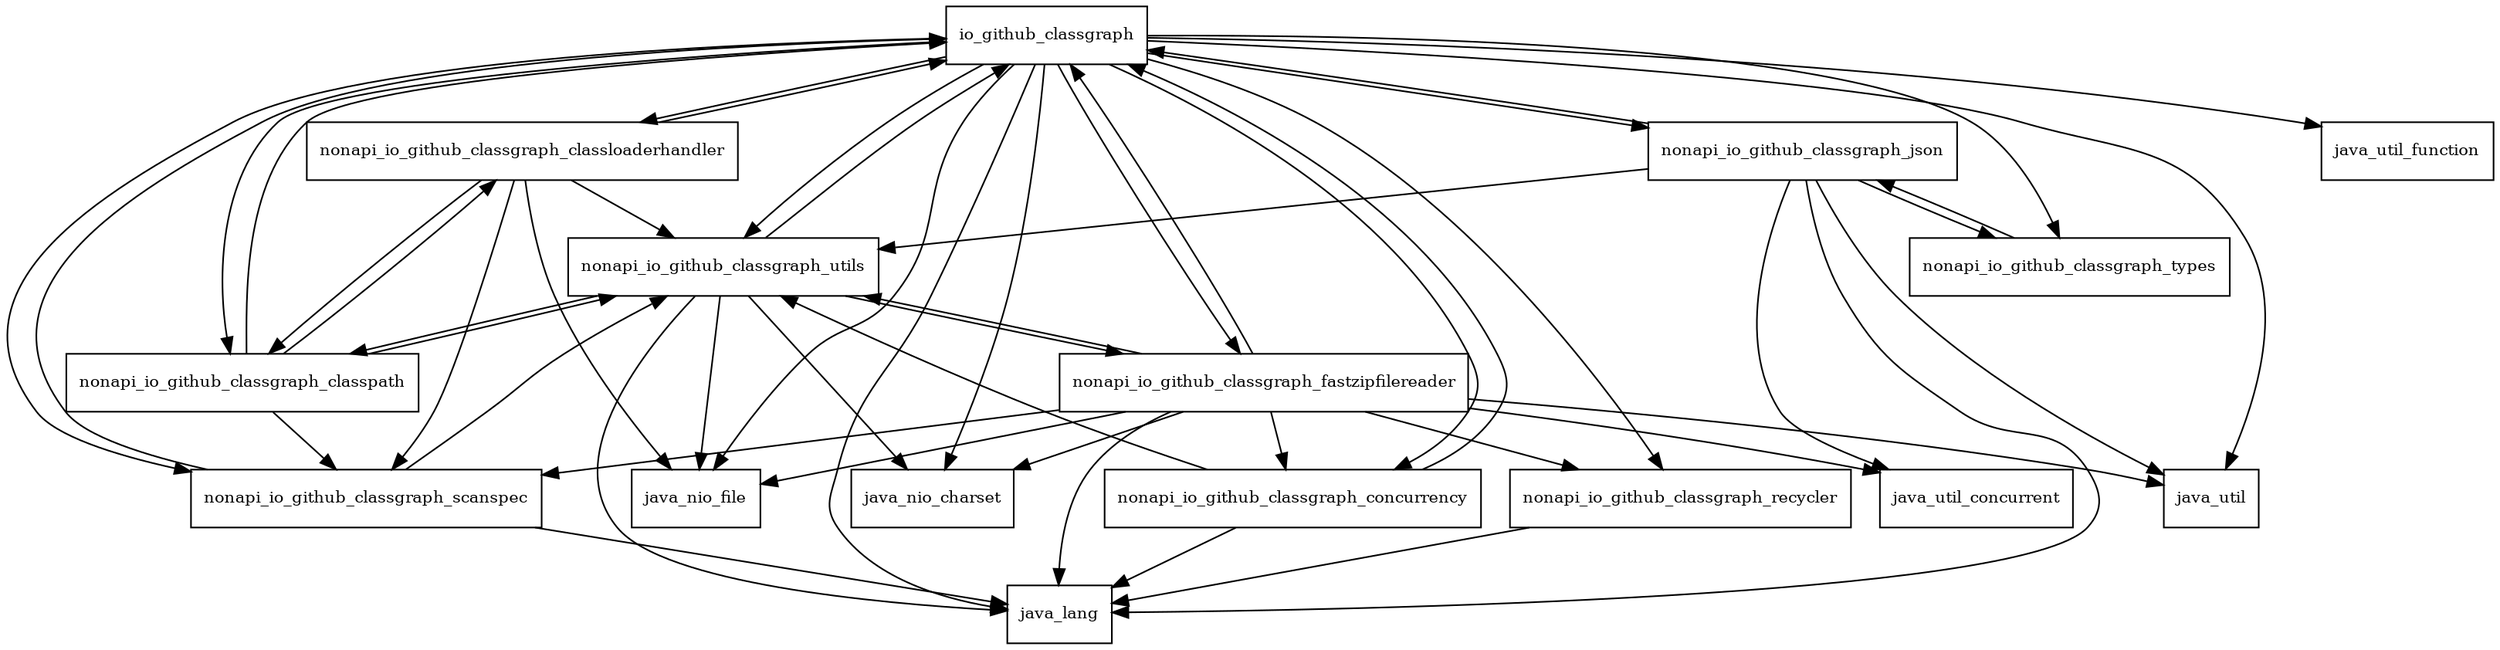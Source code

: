 digraph classgraph_4_8_43_package_dependencies {
  node [shape = box, fontsize=10.0];
  io_github_classgraph -> java_lang;
  io_github_classgraph -> java_nio_charset;
  io_github_classgraph -> java_nio_file;
  io_github_classgraph -> java_util;
  io_github_classgraph -> java_util_function;
  io_github_classgraph -> nonapi_io_github_classgraph_classloaderhandler;
  io_github_classgraph -> nonapi_io_github_classgraph_classpath;
  io_github_classgraph -> nonapi_io_github_classgraph_concurrency;
  io_github_classgraph -> nonapi_io_github_classgraph_fastzipfilereader;
  io_github_classgraph -> nonapi_io_github_classgraph_json;
  io_github_classgraph -> nonapi_io_github_classgraph_recycler;
  io_github_classgraph -> nonapi_io_github_classgraph_scanspec;
  io_github_classgraph -> nonapi_io_github_classgraph_types;
  io_github_classgraph -> nonapi_io_github_classgraph_utils;
  nonapi_io_github_classgraph_classloaderhandler -> io_github_classgraph;
  nonapi_io_github_classgraph_classloaderhandler -> java_nio_file;
  nonapi_io_github_classgraph_classloaderhandler -> nonapi_io_github_classgraph_classpath;
  nonapi_io_github_classgraph_classloaderhandler -> nonapi_io_github_classgraph_scanspec;
  nonapi_io_github_classgraph_classloaderhandler -> nonapi_io_github_classgraph_utils;
  nonapi_io_github_classgraph_classpath -> io_github_classgraph;
  nonapi_io_github_classgraph_classpath -> nonapi_io_github_classgraph_classloaderhandler;
  nonapi_io_github_classgraph_classpath -> nonapi_io_github_classgraph_scanspec;
  nonapi_io_github_classgraph_classpath -> nonapi_io_github_classgraph_utils;
  nonapi_io_github_classgraph_concurrency -> io_github_classgraph;
  nonapi_io_github_classgraph_concurrency -> java_lang;
  nonapi_io_github_classgraph_concurrency -> nonapi_io_github_classgraph_utils;
  nonapi_io_github_classgraph_fastzipfilereader -> io_github_classgraph;
  nonapi_io_github_classgraph_fastzipfilereader -> java_lang;
  nonapi_io_github_classgraph_fastzipfilereader -> java_nio_charset;
  nonapi_io_github_classgraph_fastzipfilereader -> java_nio_file;
  nonapi_io_github_classgraph_fastzipfilereader -> java_util;
  nonapi_io_github_classgraph_fastzipfilereader -> java_util_concurrent;
  nonapi_io_github_classgraph_fastzipfilereader -> nonapi_io_github_classgraph_concurrency;
  nonapi_io_github_classgraph_fastzipfilereader -> nonapi_io_github_classgraph_recycler;
  nonapi_io_github_classgraph_fastzipfilereader -> nonapi_io_github_classgraph_scanspec;
  nonapi_io_github_classgraph_fastzipfilereader -> nonapi_io_github_classgraph_utils;
  nonapi_io_github_classgraph_json -> io_github_classgraph;
  nonapi_io_github_classgraph_json -> java_lang;
  nonapi_io_github_classgraph_json -> java_util;
  nonapi_io_github_classgraph_json -> java_util_concurrent;
  nonapi_io_github_classgraph_json -> nonapi_io_github_classgraph_types;
  nonapi_io_github_classgraph_json -> nonapi_io_github_classgraph_utils;
  nonapi_io_github_classgraph_recycler -> java_lang;
  nonapi_io_github_classgraph_scanspec -> io_github_classgraph;
  nonapi_io_github_classgraph_scanspec -> java_lang;
  nonapi_io_github_classgraph_scanspec -> nonapi_io_github_classgraph_utils;
  nonapi_io_github_classgraph_types -> nonapi_io_github_classgraph_json;
  nonapi_io_github_classgraph_utils -> io_github_classgraph;
  nonapi_io_github_classgraph_utils -> java_lang;
  nonapi_io_github_classgraph_utils -> java_nio_charset;
  nonapi_io_github_classgraph_utils -> java_nio_file;
  nonapi_io_github_classgraph_utils -> nonapi_io_github_classgraph_classpath;
  nonapi_io_github_classgraph_utils -> nonapi_io_github_classgraph_fastzipfilereader;
}
